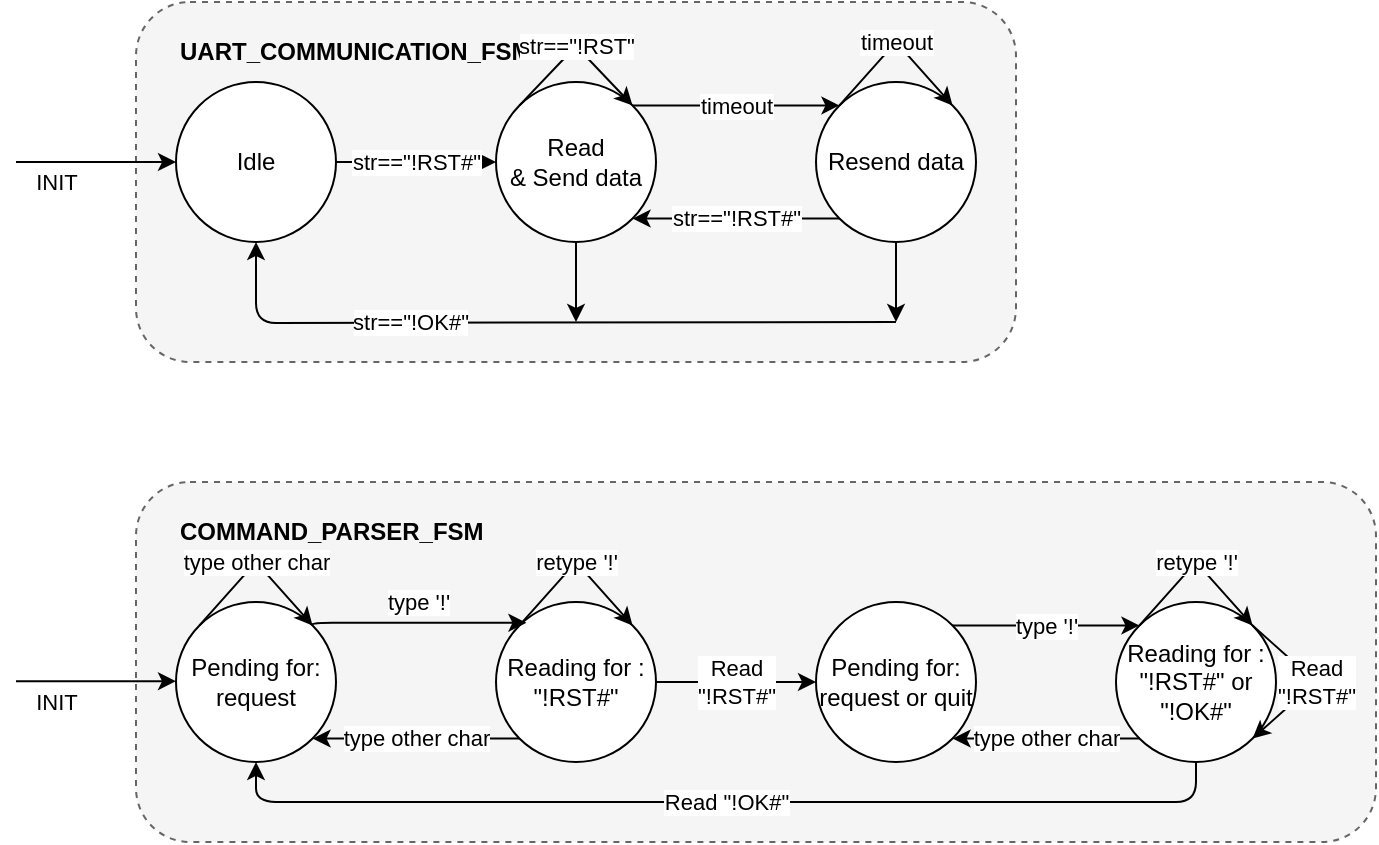 <mxfile>
    <diagram id="gV2eiBv1IeWbwVkM3RTD" name="Page-1">
        <mxGraphModel dx="222" dy="219" grid="0" gridSize="10" guides="1" tooltips="1" connect="1" arrows="1" fold="1" page="1" pageScale="1" pageWidth="850" pageHeight="1100" math="0" shadow="0">
            <root>
                <mxCell id="0"/>
                <mxCell id="1" parent="0"/>
                <mxCell id="159" value="" style="group;movable=0;resizable=0;rotatable=0;deletable=0;editable=0;connectable=0;" vertex="1" connectable="0" parent="1">
                    <mxGeometry x="100" y="80" width="500" height="180" as="geometry"/>
                </mxCell>
                <mxCell id="29" value="" style="rounded=1;whiteSpace=wrap;html=1;fillColor=#f5f5f5;fontColor=#333333;strokeColor=#666666;dashed=1;" vertex="1" parent="159">
                    <mxGeometry x="60" width="440" height="180" as="geometry"/>
                </mxCell>
                <mxCell id="4" value="Idle" style="ellipse;whiteSpace=wrap;html=1;aspect=fixed;" vertex="1" parent="159">
                    <mxGeometry x="80" y="40" width="80" height="80" as="geometry"/>
                </mxCell>
                <mxCell id="5" value="INIT" style="endArrow=classic;html=1;" edge="1" parent="159" target="4">
                    <mxGeometry x="-0.5" y="-10" width="50" height="50" relative="1" as="geometry">
                        <mxPoint y="80" as="sourcePoint"/>
                        <mxPoint x="70" y="80" as="targetPoint"/>
                        <mxPoint as="offset"/>
                    </mxGeometry>
                </mxCell>
                <mxCell id="15" style="edgeStyle=none;html=1;" edge="1" parent="159" source="7">
                    <mxGeometry relative="1" as="geometry">
                        <mxPoint x="274.961" y="120.309" as="targetPoint"/>
                    </mxGeometry>
                </mxCell>
                <mxCell id="24" style="edgeStyle=orthogonalEdgeStyle;html=1;" edge="1" parent="159" source="7">
                    <mxGeometry relative="1" as="geometry">
                        <mxPoint x="280" y="160" as="targetPoint"/>
                    </mxGeometry>
                </mxCell>
                <mxCell id="7" value="Read &lt;br&gt;&amp;amp; Send data" style="ellipse;whiteSpace=wrap;html=1;aspect=fixed;" vertex="1" parent="159">
                    <mxGeometry x="240" y="40" width="80" height="80" as="geometry"/>
                </mxCell>
                <mxCell id="8" value="str==&quot;!RST#&quot;" style="edgeStyle=none;html=1;" edge="1" parent="159" source="4" target="7">
                    <mxGeometry x="-0.003" relative="1" as="geometry">
                        <mxPoint as="offset"/>
                    </mxGeometry>
                </mxCell>
                <mxCell id="21" value="str==&quot;!RST#&quot;" style="edgeStyle=none;html=1;exitX=0;exitY=1;exitDx=0;exitDy=0;entryX=1;entryY=1;entryDx=0;entryDy=0;" edge="1" parent="159" source="11" target="7">
                    <mxGeometry relative="1" as="geometry"/>
                </mxCell>
                <mxCell id="26" style="edgeStyle=orthogonalEdgeStyle;html=1;" edge="1" parent="159" source="11">
                    <mxGeometry relative="1" as="geometry">
                        <mxPoint x="440.0" y="160" as="targetPoint"/>
                    </mxGeometry>
                </mxCell>
                <mxCell id="11" value="Resend data" style="ellipse;whiteSpace=wrap;html=1;aspect=fixed;" vertex="1" parent="159">
                    <mxGeometry x="400" y="40" width="80" height="80" as="geometry"/>
                </mxCell>
                <mxCell id="13" value="timeout" style="edgeStyle=none;html=1;entryX=0;entryY=0;entryDx=0;entryDy=0;exitX=1;exitY=0;exitDx=0;exitDy=0;" edge="1" parent="159" source="7" target="11">
                    <mxGeometry relative="1" as="geometry"/>
                </mxCell>
                <mxCell id="17" value="timeout" style="edgeStyle=none;html=1;exitX=0;exitY=0;exitDx=0;exitDy=0;entryX=1;entryY=0;entryDx=0;entryDy=0;" edge="1" parent="159" source="11" target="11">
                    <mxGeometry relative="1" as="geometry">
                        <Array as="points">
                            <mxPoint x="440" y="20"/>
                        </Array>
                    </mxGeometry>
                </mxCell>
                <mxCell id="27" value="str==&quot;!OK#&quot;" style="endArrow=classic;html=1;entryX=0.5;entryY=1;entryDx=0;entryDy=0;edgeStyle=orthogonalEdgeStyle;" edge="1" parent="159" target="4">
                    <mxGeometry x="0.351" width="50" height="50" relative="1" as="geometry">
                        <mxPoint x="440" y="160" as="sourcePoint"/>
                        <mxPoint x="160" y="160" as="targetPoint"/>
                        <mxPoint as="offset"/>
                    </mxGeometry>
                </mxCell>
                <mxCell id="30" value="&lt;b&gt;UART_COMMUNICATION_FSM&lt;/b&gt;" style="text;html=1;strokeColor=none;fillColor=none;align=left;verticalAlign=middle;whiteSpace=wrap;rounded=0;dashed=1;" vertex="1" parent="159">
                    <mxGeometry x="80" y="10" width="220" height="30" as="geometry"/>
                </mxCell>
                <mxCell id="161" value="str==&quot;!RST&quot;" style="edgeStyle=orthogonalEdgeStyle;html=1;exitX=0;exitY=0;exitDx=0;exitDy=0;entryX=1;entryY=0;entryDx=0;entryDy=0;" edge="1" parent="159" source="7" target="7">
                    <mxGeometry relative="1" as="geometry">
                        <Array as="points">
                            <mxPoint x="280" y="22"/>
                        </Array>
                    </mxGeometry>
                </mxCell>
                <mxCell id="160" value="" style="group;movable=0;resizable=0;rotatable=0;deletable=0;editable=0;connectable=0;" vertex="1" connectable="0" parent="1">
                    <mxGeometry x="100" y="320" width="680" height="180" as="geometry"/>
                </mxCell>
                <mxCell id="154" value="" style="rounded=1;whiteSpace=wrap;html=1;fillColor=#f5f5f5;fontColor=#333333;strokeColor=#666666;dashed=1;" vertex="1" parent="160">
                    <mxGeometry x="60" width="620" height="180" as="geometry"/>
                </mxCell>
                <mxCell id="32" value="Pending for: request" style="ellipse;whiteSpace=wrap;html=1;aspect=fixed;" vertex="1" parent="160">
                    <mxGeometry x="80" y="60" width="80" height="80" as="geometry"/>
                </mxCell>
                <mxCell id="33" value="type other char" style="edgeStyle=orthogonalEdgeStyle;html=1;exitX=0;exitY=0;exitDx=0;exitDy=0;entryX=1;entryY=0;entryDx=0;entryDy=0;" edge="1" parent="160" source="32" target="32">
                    <mxGeometry x="0.0" relative="1" as="geometry">
                        <Array as="points">
                            <mxPoint x="120" y="40"/>
                        </Array>
                        <mxPoint as="offset"/>
                    </mxGeometry>
                </mxCell>
                <mxCell id="147" value="type other char" style="edgeStyle=orthogonalEdgeStyle;html=1;exitX=0;exitY=1;exitDx=0;exitDy=0;entryX=1;entryY=1;entryDx=0;entryDy=0;" edge="1" parent="160" source="35" target="32">
                    <mxGeometry relative="1" as="geometry"/>
                </mxCell>
                <mxCell id="35" value="Reading for :&lt;br&gt;&quot;!RST#&quot;" style="ellipse;whiteSpace=wrap;html=1;aspect=fixed;" vertex="1" parent="160">
                    <mxGeometry x="240" y="60" width="80" height="80" as="geometry"/>
                </mxCell>
                <mxCell id="36" value="type '!'" style="edgeStyle=orthogonalEdgeStyle;html=1;exitX=1;exitY=0;exitDx=0;exitDy=0;entryX=0.19;entryY=0.13;entryDx=0;entryDy=0;entryPerimeter=0;" edge="1" parent="160" source="32" target="35">
                    <mxGeometry y="10" relative="1" as="geometry">
                        <mxPoint x="250" y="70" as="targetPoint"/>
                        <Array as="points">
                            <mxPoint x="148" y="70"/>
                        </Array>
                        <mxPoint as="offset"/>
                    </mxGeometry>
                </mxCell>
                <mxCell id="122" value="retype '!'" style="edgeStyle=orthogonalEdgeStyle;html=1;exitX=0;exitY=0;exitDx=0;exitDy=0;entryX=1;entryY=0;entryDx=0;entryDy=0;" edge="1" parent="160" source="35" target="35">
                    <mxGeometry relative="1" as="geometry">
                        <Array as="points">
                            <mxPoint x="280" y="40"/>
                        </Array>
                    </mxGeometry>
                </mxCell>
                <mxCell id="153" value="Read &quot;!OK#&quot;" style="edgeStyle=orthogonalEdgeStyle;html=1;entryX=0.5;entryY=1;entryDx=0;entryDy=0;" edge="1" parent="160" source="132" target="32">
                    <mxGeometry relative="1" as="geometry">
                        <Array as="points">
                            <mxPoint x="590" y="160"/>
                            <mxPoint x="120" y="160"/>
                        </Array>
                    </mxGeometry>
                </mxCell>
                <mxCell id="132" value="Reading for :&lt;br&gt;&quot;!RST#&quot; or &quot;!OK#&quot;" style="ellipse;whiteSpace=wrap;html=1;aspect=fixed;" vertex="1" parent="160">
                    <mxGeometry x="550" y="60" width="80" height="80" as="geometry"/>
                </mxCell>
                <mxCell id="133" value="retype '!'" style="edgeStyle=orthogonalEdgeStyle;html=1;exitX=0;exitY=0;exitDx=0;exitDy=0;entryX=1;entryY=0;entryDx=0;entryDy=0;" edge="1" parent="160" source="132" target="132">
                    <mxGeometry relative="1" as="geometry">
                        <Array as="points">
                            <mxPoint x="590" y="40"/>
                        </Array>
                    </mxGeometry>
                </mxCell>
                <mxCell id="143" value="Read &lt;br&gt;&quot;!RST#&quot;" style="edgeStyle=orthogonalEdgeStyle;html=1;exitX=1;exitY=0;exitDx=0;exitDy=0;entryX=1;entryY=1;entryDx=0;entryDy=0;" edge="1" parent="160" source="132" target="132">
                    <mxGeometry relative="1" as="geometry">
                        <Array as="points">
                            <mxPoint x="650" y="100"/>
                        </Array>
                    </mxGeometry>
                </mxCell>
                <mxCell id="151" value="type '!'" style="edgeStyle=orthogonalEdgeStyle;html=1;exitX=1;exitY=0;exitDx=0;exitDy=0;entryX=0;entryY=0;entryDx=0;entryDy=0;" edge="1" parent="160" source="148" target="132">
                    <mxGeometry relative="1" as="geometry"/>
                </mxCell>
                <mxCell id="148" value="Pending for: request or quit" style="ellipse;whiteSpace=wrap;html=1;aspect=fixed;" vertex="1" parent="160">
                    <mxGeometry x="400" y="60" width="80" height="80" as="geometry"/>
                </mxCell>
                <mxCell id="150" value="Read&lt;br&gt;&quot;!RST#&quot;" style="edgeStyle=orthogonalEdgeStyle;html=1;" edge="1" parent="160" source="35" target="148">
                    <mxGeometry relative="1" as="geometry"/>
                </mxCell>
                <mxCell id="155" value="&lt;b&gt;COMMAND_PARSER_FSM&lt;/b&gt;" style="text;html=1;strokeColor=none;fillColor=none;align=left;verticalAlign=middle;whiteSpace=wrap;rounded=0;dashed=1;" vertex="1" parent="160">
                    <mxGeometry x="80" y="10" width="220" height="30" as="geometry"/>
                </mxCell>
                <mxCell id="156" value="INIT" style="endArrow=classic;html=1;" edge="1" parent="160">
                    <mxGeometry x="-0.5" y="-10" width="50" height="50" relative="1" as="geometry">
                        <mxPoint y="99.6" as="sourcePoint"/>
                        <mxPoint x="80" y="99.6" as="targetPoint"/>
                        <mxPoint as="offset"/>
                    </mxGeometry>
                </mxCell>
                <mxCell id="152" value="type other char" style="edgeStyle=orthogonalEdgeStyle;html=1;exitX=0;exitY=1;exitDx=0;exitDy=0;entryX=1;entryY=1;entryDx=0;entryDy=0;" edge="1" parent="160" source="132" target="148">
                    <mxGeometry relative="1" as="geometry"/>
                </mxCell>
            </root>
        </mxGraphModel>
    </diagram>
</mxfile>
